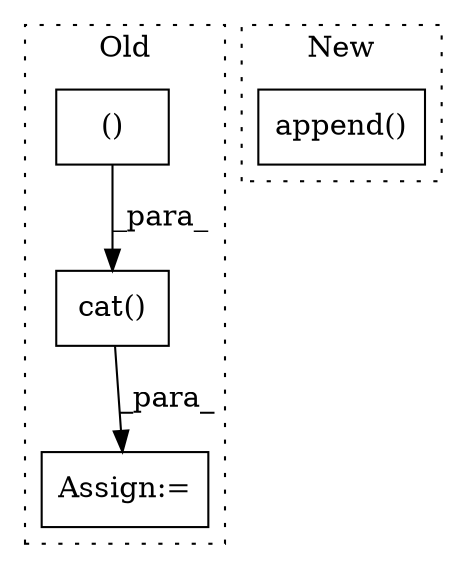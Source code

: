 digraph G {
subgraph cluster0 {
1 [label="cat()" a="75" s="14100,14141" l="10,1" shape="box"];
3 [label="()" a="54" s="14114" l="23" shape="box"];
4 [label="Assign:=" a="68" s="14186" l="3" shape="box"];
label = "Old";
style="dotted";
}
subgraph cluster1 {
2 [label="append()" a="75" s="13602,13643" l="14,1" shape="box"];
label = "New";
style="dotted";
}
1 -> 4 [label="_para_"];
3 -> 1 [label="_para_"];
}